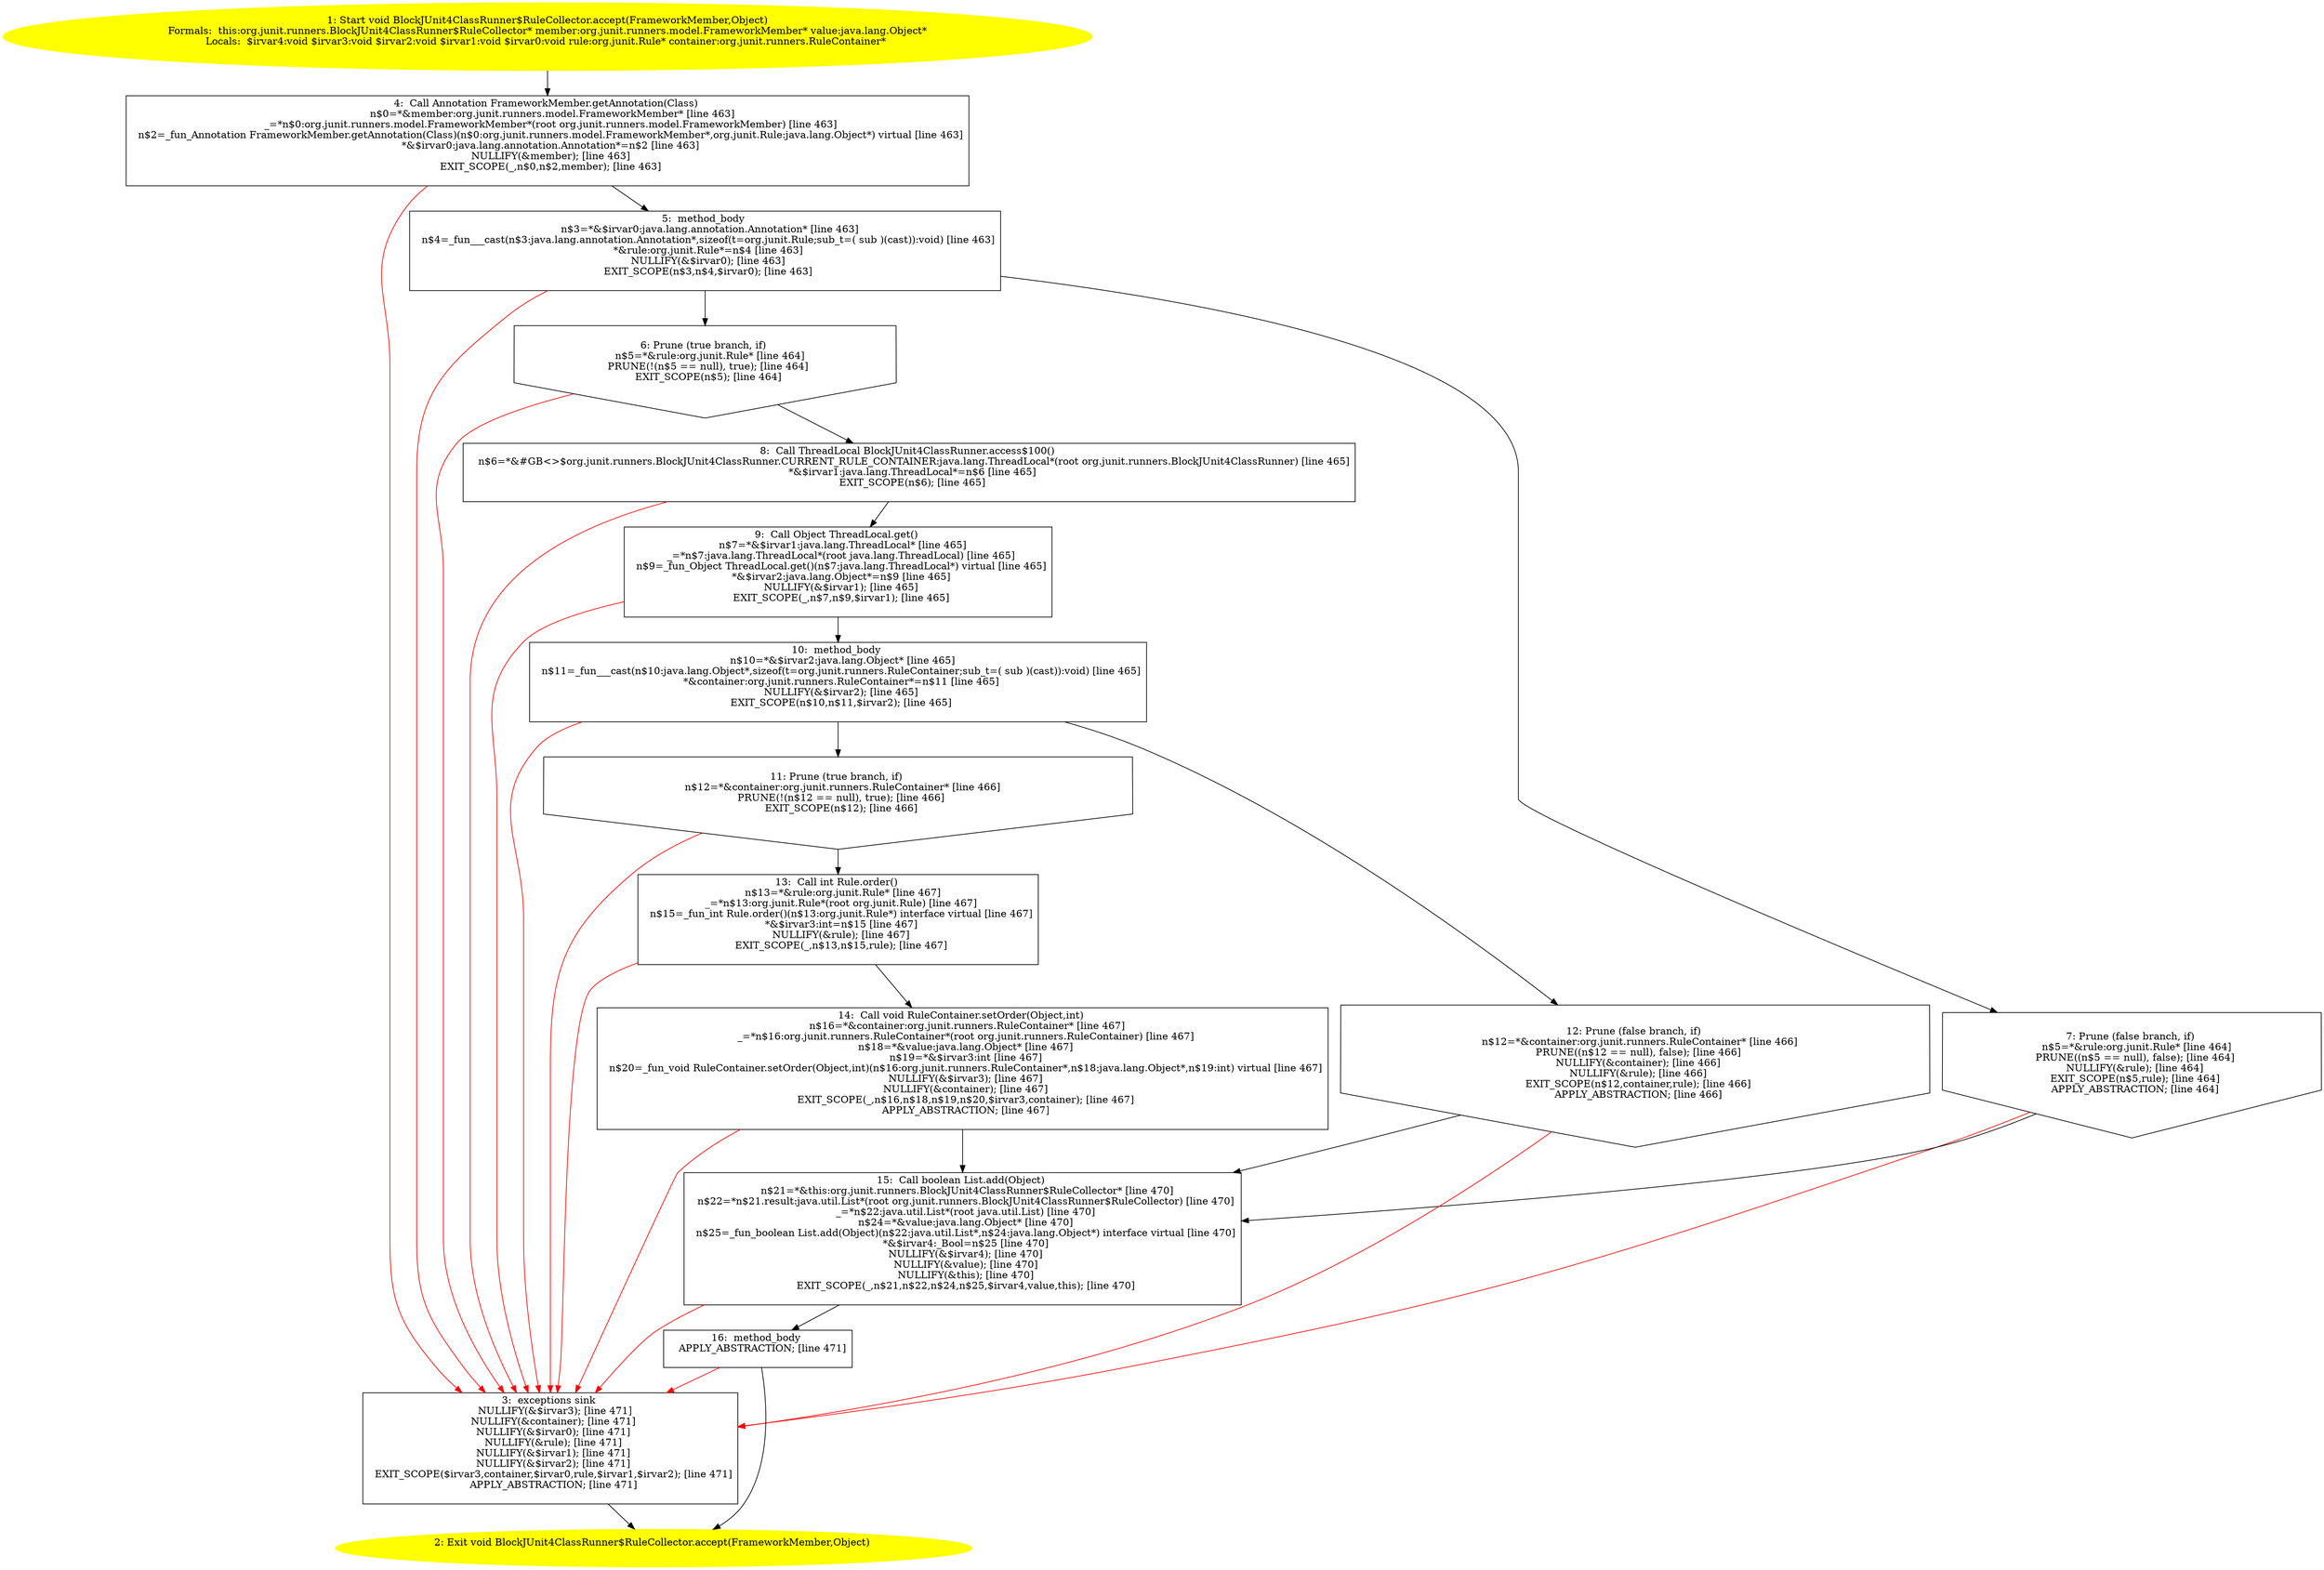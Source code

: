 /* @generated */
digraph cfg {
"org.junit.runners.BlockJUnit4ClassRunner$RuleCollector.accept(org.junit.runners.model.FrameworkMembe.4b040c3aa0530231be59537b0ecf137d_1" [label="1: Start void BlockJUnit4ClassRunner$RuleCollector.accept(FrameworkMember,Object)\nFormals:  this:org.junit.runners.BlockJUnit4ClassRunner$RuleCollector* member:org.junit.runners.model.FrameworkMember* value:java.lang.Object*\nLocals:  $irvar4:void $irvar3:void $irvar2:void $irvar1:void $irvar0:void rule:org.junit.Rule* container:org.junit.runners.RuleContainer* \n  " color=yellow style=filled]
	

	 "org.junit.runners.BlockJUnit4ClassRunner$RuleCollector.accept(org.junit.runners.model.FrameworkMembe.4b040c3aa0530231be59537b0ecf137d_1" -> "org.junit.runners.BlockJUnit4ClassRunner$RuleCollector.accept(org.junit.runners.model.FrameworkMembe.4b040c3aa0530231be59537b0ecf137d_4" ;
"org.junit.runners.BlockJUnit4ClassRunner$RuleCollector.accept(org.junit.runners.model.FrameworkMembe.4b040c3aa0530231be59537b0ecf137d_2" [label="2: Exit void BlockJUnit4ClassRunner$RuleCollector.accept(FrameworkMember,Object) \n  " color=yellow style=filled]
	

"org.junit.runners.BlockJUnit4ClassRunner$RuleCollector.accept(org.junit.runners.model.FrameworkMembe.4b040c3aa0530231be59537b0ecf137d_3" [label="3:  exceptions sink \n   NULLIFY(&$irvar3); [line 471]\n  NULLIFY(&container); [line 471]\n  NULLIFY(&$irvar0); [line 471]\n  NULLIFY(&rule); [line 471]\n  NULLIFY(&$irvar1); [line 471]\n  NULLIFY(&$irvar2); [line 471]\n  EXIT_SCOPE($irvar3,container,$irvar0,rule,$irvar1,$irvar2); [line 471]\n  APPLY_ABSTRACTION; [line 471]\n " shape="box"]
	

	 "org.junit.runners.BlockJUnit4ClassRunner$RuleCollector.accept(org.junit.runners.model.FrameworkMembe.4b040c3aa0530231be59537b0ecf137d_3" -> "org.junit.runners.BlockJUnit4ClassRunner$RuleCollector.accept(org.junit.runners.model.FrameworkMembe.4b040c3aa0530231be59537b0ecf137d_2" ;
"org.junit.runners.BlockJUnit4ClassRunner$RuleCollector.accept(org.junit.runners.model.FrameworkMembe.4b040c3aa0530231be59537b0ecf137d_4" [label="4:  Call Annotation FrameworkMember.getAnnotation(Class) \n   n$0=*&member:org.junit.runners.model.FrameworkMember* [line 463]\n  _=*n$0:org.junit.runners.model.FrameworkMember*(root org.junit.runners.model.FrameworkMember) [line 463]\n  n$2=_fun_Annotation FrameworkMember.getAnnotation(Class)(n$0:org.junit.runners.model.FrameworkMember*,org.junit.Rule:java.lang.Object*) virtual [line 463]\n  *&$irvar0:java.lang.annotation.Annotation*=n$2 [line 463]\n  NULLIFY(&member); [line 463]\n  EXIT_SCOPE(_,n$0,n$2,member); [line 463]\n " shape="box"]
	

	 "org.junit.runners.BlockJUnit4ClassRunner$RuleCollector.accept(org.junit.runners.model.FrameworkMembe.4b040c3aa0530231be59537b0ecf137d_4" -> "org.junit.runners.BlockJUnit4ClassRunner$RuleCollector.accept(org.junit.runners.model.FrameworkMembe.4b040c3aa0530231be59537b0ecf137d_5" ;
	 "org.junit.runners.BlockJUnit4ClassRunner$RuleCollector.accept(org.junit.runners.model.FrameworkMembe.4b040c3aa0530231be59537b0ecf137d_4" -> "org.junit.runners.BlockJUnit4ClassRunner$RuleCollector.accept(org.junit.runners.model.FrameworkMembe.4b040c3aa0530231be59537b0ecf137d_3" [color="red" ];
"org.junit.runners.BlockJUnit4ClassRunner$RuleCollector.accept(org.junit.runners.model.FrameworkMembe.4b040c3aa0530231be59537b0ecf137d_5" [label="5:  method_body \n   n$3=*&$irvar0:java.lang.annotation.Annotation* [line 463]\n  n$4=_fun___cast(n$3:java.lang.annotation.Annotation*,sizeof(t=org.junit.Rule;sub_t=( sub )(cast)):void) [line 463]\n  *&rule:org.junit.Rule*=n$4 [line 463]\n  NULLIFY(&$irvar0); [line 463]\n  EXIT_SCOPE(n$3,n$4,$irvar0); [line 463]\n " shape="box"]
	

	 "org.junit.runners.BlockJUnit4ClassRunner$RuleCollector.accept(org.junit.runners.model.FrameworkMembe.4b040c3aa0530231be59537b0ecf137d_5" -> "org.junit.runners.BlockJUnit4ClassRunner$RuleCollector.accept(org.junit.runners.model.FrameworkMembe.4b040c3aa0530231be59537b0ecf137d_6" ;
	 "org.junit.runners.BlockJUnit4ClassRunner$RuleCollector.accept(org.junit.runners.model.FrameworkMembe.4b040c3aa0530231be59537b0ecf137d_5" -> "org.junit.runners.BlockJUnit4ClassRunner$RuleCollector.accept(org.junit.runners.model.FrameworkMembe.4b040c3aa0530231be59537b0ecf137d_7" ;
	 "org.junit.runners.BlockJUnit4ClassRunner$RuleCollector.accept(org.junit.runners.model.FrameworkMembe.4b040c3aa0530231be59537b0ecf137d_5" -> "org.junit.runners.BlockJUnit4ClassRunner$RuleCollector.accept(org.junit.runners.model.FrameworkMembe.4b040c3aa0530231be59537b0ecf137d_3" [color="red" ];
"org.junit.runners.BlockJUnit4ClassRunner$RuleCollector.accept(org.junit.runners.model.FrameworkMembe.4b040c3aa0530231be59537b0ecf137d_6" [label="6: Prune (true branch, if) \n   n$5=*&rule:org.junit.Rule* [line 464]\n  PRUNE(!(n$5 == null), true); [line 464]\n  EXIT_SCOPE(n$5); [line 464]\n " shape="invhouse"]
	

	 "org.junit.runners.BlockJUnit4ClassRunner$RuleCollector.accept(org.junit.runners.model.FrameworkMembe.4b040c3aa0530231be59537b0ecf137d_6" -> "org.junit.runners.BlockJUnit4ClassRunner$RuleCollector.accept(org.junit.runners.model.FrameworkMembe.4b040c3aa0530231be59537b0ecf137d_8" ;
	 "org.junit.runners.BlockJUnit4ClassRunner$RuleCollector.accept(org.junit.runners.model.FrameworkMembe.4b040c3aa0530231be59537b0ecf137d_6" -> "org.junit.runners.BlockJUnit4ClassRunner$RuleCollector.accept(org.junit.runners.model.FrameworkMembe.4b040c3aa0530231be59537b0ecf137d_3" [color="red" ];
"org.junit.runners.BlockJUnit4ClassRunner$RuleCollector.accept(org.junit.runners.model.FrameworkMembe.4b040c3aa0530231be59537b0ecf137d_7" [label="7: Prune (false branch, if) \n   n$5=*&rule:org.junit.Rule* [line 464]\n  PRUNE((n$5 == null), false); [line 464]\n  NULLIFY(&rule); [line 464]\n  EXIT_SCOPE(n$5,rule); [line 464]\n  APPLY_ABSTRACTION; [line 464]\n " shape="invhouse"]
	

	 "org.junit.runners.BlockJUnit4ClassRunner$RuleCollector.accept(org.junit.runners.model.FrameworkMembe.4b040c3aa0530231be59537b0ecf137d_7" -> "org.junit.runners.BlockJUnit4ClassRunner$RuleCollector.accept(org.junit.runners.model.FrameworkMembe.4b040c3aa0530231be59537b0ecf137d_15" ;
	 "org.junit.runners.BlockJUnit4ClassRunner$RuleCollector.accept(org.junit.runners.model.FrameworkMembe.4b040c3aa0530231be59537b0ecf137d_7" -> "org.junit.runners.BlockJUnit4ClassRunner$RuleCollector.accept(org.junit.runners.model.FrameworkMembe.4b040c3aa0530231be59537b0ecf137d_3" [color="red" ];
"org.junit.runners.BlockJUnit4ClassRunner$RuleCollector.accept(org.junit.runners.model.FrameworkMembe.4b040c3aa0530231be59537b0ecf137d_8" [label="8:  Call ThreadLocal BlockJUnit4ClassRunner.access$100() \n   n$6=*&#GB<>$org.junit.runners.BlockJUnit4ClassRunner.CURRENT_RULE_CONTAINER:java.lang.ThreadLocal*(root org.junit.runners.BlockJUnit4ClassRunner) [line 465]\n  *&$irvar1:java.lang.ThreadLocal*=n$6 [line 465]\n  EXIT_SCOPE(n$6); [line 465]\n " shape="box"]
	

	 "org.junit.runners.BlockJUnit4ClassRunner$RuleCollector.accept(org.junit.runners.model.FrameworkMembe.4b040c3aa0530231be59537b0ecf137d_8" -> "org.junit.runners.BlockJUnit4ClassRunner$RuleCollector.accept(org.junit.runners.model.FrameworkMembe.4b040c3aa0530231be59537b0ecf137d_9" ;
	 "org.junit.runners.BlockJUnit4ClassRunner$RuleCollector.accept(org.junit.runners.model.FrameworkMembe.4b040c3aa0530231be59537b0ecf137d_8" -> "org.junit.runners.BlockJUnit4ClassRunner$RuleCollector.accept(org.junit.runners.model.FrameworkMembe.4b040c3aa0530231be59537b0ecf137d_3" [color="red" ];
"org.junit.runners.BlockJUnit4ClassRunner$RuleCollector.accept(org.junit.runners.model.FrameworkMembe.4b040c3aa0530231be59537b0ecf137d_9" [label="9:  Call Object ThreadLocal.get() \n   n$7=*&$irvar1:java.lang.ThreadLocal* [line 465]\n  _=*n$7:java.lang.ThreadLocal*(root java.lang.ThreadLocal) [line 465]\n  n$9=_fun_Object ThreadLocal.get()(n$7:java.lang.ThreadLocal*) virtual [line 465]\n  *&$irvar2:java.lang.Object*=n$9 [line 465]\n  NULLIFY(&$irvar1); [line 465]\n  EXIT_SCOPE(_,n$7,n$9,$irvar1); [line 465]\n " shape="box"]
	

	 "org.junit.runners.BlockJUnit4ClassRunner$RuleCollector.accept(org.junit.runners.model.FrameworkMembe.4b040c3aa0530231be59537b0ecf137d_9" -> "org.junit.runners.BlockJUnit4ClassRunner$RuleCollector.accept(org.junit.runners.model.FrameworkMembe.4b040c3aa0530231be59537b0ecf137d_10" ;
	 "org.junit.runners.BlockJUnit4ClassRunner$RuleCollector.accept(org.junit.runners.model.FrameworkMembe.4b040c3aa0530231be59537b0ecf137d_9" -> "org.junit.runners.BlockJUnit4ClassRunner$RuleCollector.accept(org.junit.runners.model.FrameworkMembe.4b040c3aa0530231be59537b0ecf137d_3" [color="red" ];
"org.junit.runners.BlockJUnit4ClassRunner$RuleCollector.accept(org.junit.runners.model.FrameworkMembe.4b040c3aa0530231be59537b0ecf137d_10" [label="10:  method_body \n   n$10=*&$irvar2:java.lang.Object* [line 465]\n  n$11=_fun___cast(n$10:java.lang.Object*,sizeof(t=org.junit.runners.RuleContainer;sub_t=( sub )(cast)):void) [line 465]\n  *&container:org.junit.runners.RuleContainer*=n$11 [line 465]\n  NULLIFY(&$irvar2); [line 465]\n  EXIT_SCOPE(n$10,n$11,$irvar2); [line 465]\n " shape="box"]
	

	 "org.junit.runners.BlockJUnit4ClassRunner$RuleCollector.accept(org.junit.runners.model.FrameworkMembe.4b040c3aa0530231be59537b0ecf137d_10" -> "org.junit.runners.BlockJUnit4ClassRunner$RuleCollector.accept(org.junit.runners.model.FrameworkMembe.4b040c3aa0530231be59537b0ecf137d_11" ;
	 "org.junit.runners.BlockJUnit4ClassRunner$RuleCollector.accept(org.junit.runners.model.FrameworkMembe.4b040c3aa0530231be59537b0ecf137d_10" -> "org.junit.runners.BlockJUnit4ClassRunner$RuleCollector.accept(org.junit.runners.model.FrameworkMembe.4b040c3aa0530231be59537b0ecf137d_12" ;
	 "org.junit.runners.BlockJUnit4ClassRunner$RuleCollector.accept(org.junit.runners.model.FrameworkMembe.4b040c3aa0530231be59537b0ecf137d_10" -> "org.junit.runners.BlockJUnit4ClassRunner$RuleCollector.accept(org.junit.runners.model.FrameworkMembe.4b040c3aa0530231be59537b0ecf137d_3" [color="red" ];
"org.junit.runners.BlockJUnit4ClassRunner$RuleCollector.accept(org.junit.runners.model.FrameworkMembe.4b040c3aa0530231be59537b0ecf137d_11" [label="11: Prune (true branch, if) \n   n$12=*&container:org.junit.runners.RuleContainer* [line 466]\n  PRUNE(!(n$12 == null), true); [line 466]\n  EXIT_SCOPE(n$12); [line 466]\n " shape="invhouse"]
	

	 "org.junit.runners.BlockJUnit4ClassRunner$RuleCollector.accept(org.junit.runners.model.FrameworkMembe.4b040c3aa0530231be59537b0ecf137d_11" -> "org.junit.runners.BlockJUnit4ClassRunner$RuleCollector.accept(org.junit.runners.model.FrameworkMembe.4b040c3aa0530231be59537b0ecf137d_13" ;
	 "org.junit.runners.BlockJUnit4ClassRunner$RuleCollector.accept(org.junit.runners.model.FrameworkMembe.4b040c3aa0530231be59537b0ecf137d_11" -> "org.junit.runners.BlockJUnit4ClassRunner$RuleCollector.accept(org.junit.runners.model.FrameworkMembe.4b040c3aa0530231be59537b0ecf137d_3" [color="red" ];
"org.junit.runners.BlockJUnit4ClassRunner$RuleCollector.accept(org.junit.runners.model.FrameworkMembe.4b040c3aa0530231be59537b0ecf137d_12" [label="12: Prune (false branch, if) \n   n$12=*&container:org.junit.runners.RuleContainer* [line 466]\n  PRUNE((n$12 == null), false); [line 466]\n  NULLIFY(&container); [line 466]\n  NULLIFY(&rule); [line 466]\n  EXIT_SCOPE(n$12,container,rule); [line 466]\n  APPLY_ABSTRACTION; [line 466]\n " shape="invhouse"]
	

	 "org.junit.runners.BlockJUnit4ClassRunner$RuleCollector.accept(org.junit.runners.model.FrameworkMembe.4b040c3aa0530231be59537b0ecf137d_12" -> "org.junit.runners.BlockJUnit4ClassRunner$RuleCollector.accept(org.junit.runners.model.FrameworkMembe.4b040c3aa0530231be59537b0ecf137d_15" ;
	 "org.junit.runners.BlockJUnit4ClassRunner$RuleCollector.accept(org.junit.runners.model.FrameworkMembe.4b040c3aa0530231be59537b0ecf137d_12" -> "org.junit.runners.BlockJUnit4ClassRunner$RuleCollector.accept(org.junit.runners.model.FrameworkMembe.4b040c3aa0530231be59537b0ecf137d_3" [color="red" ];
"org.junit.runners.BlockJUnit4ClassRunner$RuleCollector.accept(org.junit.runners.model.FrameworkMembe.4b040c3aa0530231be59537b0ecf137d_13" [label="13:  Call int Rule.order() \n   n$13=*&rule:org.junit.Rule* [line 467]\n  _=*n$13:org.junit.Rule*(root org.junit.Rule) [line 467]\n  n$15=_fun_int Rule.order()(n$13:org.junit.Rule*) interface virtual [line 467]\n  *&$irvar3:int=n$15 [line 467]\n  NULLIFY(&rule); [line 467]\n  EXIT_SCOPE(_,n$13,n$15,rule); [line 467]\n " shape="box"]
	

	 "org.junit.runners.BlockJUnit4ClassRunner$RuleCollector.accept(org.junit.runners.model.FrameworkMembe.4b040c3aa0530231be59537b0ecf137d_13" -> "org.junit.runners.BlockJUnit4ClassRunner$RuleCollector.accept(org.junit.runners.model.FrameworkMembe.4b040c3aa0530231be59537b0ecf137d_14" ;
	 "org.junit.runners.BlockJUnit4ClassRunner$RuleCollector.accept(org.junit.runners.model.FrameworkMembe.4b040c3aa0530231be59537b0ecf137d_13" -> "org.junit.runners.BlockJUnit4ClassRunner$RuleCollector.accept(org.junit.runners.model.FrameworkMembe.4b040c3aa0530231be59537b0ecf137d_3" [color="red" ];
"org.junit.runners.BlockJUnit4ClassRunner$RuleCollector.accept(org.junit.runners.model.FrameworkMembe.4b040c3aa0530231be59537b0ecf137d_14" [label="14:  Call void RuleContainer.setOrder(Object,int) \n   n$16=*&container:org.junit.runners.RuleContainer* [line 467]\n  _=*n$16:org.junit.runners.RuleContainer*(root org.junit.runners.RuleContainer) [line 467]\n  n$18=*&value:java.lang.Object* [line 467]\n  n$19=*&$irvar3:int [line 467]\n  n$20=_fun_void RuleContainer.setOrder(Object,int)(n$16:org.junit.runners.RuleContainer*,n$18:java.lang.Object*,n$19:int) virtual [line 467]\n  NULLIFY(&$irvar3); [line 467]\n  NULLIFY(&container); [line 467]\n  EXIT_SCOPE(_,n$16,n$18,n$19,n$20,$irvar3,container); [line 467]\n  APPLY_ABSTRACTION; [line 467]\n " shape="box"]
	

	 "org.junit.runners.BlockJUnit4ClassRunner$RuleCollector.accept(org.junit.runners.model.FrameworkMembe.4b040c3aa0530231be59537b0ecf137d_14" -> "org.junit.runners.BlockJUnit4ClassRunner$RuleCollector.accept(org.junit.runners.model.FrameworkMembe.4b040c3aa0530231be59537b0ecf137d_15" ;
	 "org.junit.runners.BlockJUnit4ClassRunner$RuleCollector.accept(org.junit.runners.model.FrameworkMembe.4b040c3aa0530231be59537b0ecf137d_14" -> "org.junit.runners.BlockJUnit4ClassRunner$RuleCollector.accept(org.junit.runners.model.FrameworkMembe.4b040c3aa0530231be59537b0ecf137d_3" [color="red" ];
"org.junit.runners.BlockJUnit4ClassRunner$RuleCollector.accept(org.junit.runners.model.FrameworkMembe.4b040c3aa0530231be59537b0ecf137d_15" [label="15:  Call boolean List.add(Object) \n   n$21=*&this:org.junit.runners.BlockJUnit4ClassRunner$RuleCollector* [line 470]\n  n$22=*n$21.result:java.util.List*(root org.junit.runners.BlockJUnit4ClassRunner$RuleCollector) [line 470]\n  _=*n$22:java.util.List*(root java.util.List) [line 470]\n  n$24=*&value:java.lang.Object* [line 470]\n  n$25=_fun_boolean List.add(Object)(n$22:java.util.List*,n$24:java.lang.Object*) interface virtual [line 470]\n  *&$irvar4:_Bool=n$25 [line 470]\n  NULLIFY(&$irvar4); [line 470]\n  NULLIFY(&value); [line 470]\n  NULLIFY(&this); [line 470]\n  EXIT_SCOPE(_,n$21,n$22,n$24,n$25,$irvar4,value,this); [line 470]\n " shape="box"]
	

	 "org.junit.runners.BlockJUnit4ClassRunner$RuleCollector.accept(org.junit.runners.model.FrameworkMembe.4b040c3aa0530231be59537b0ecf137d_15" -> "org.junit.runners.BlockJUnit4ClassRunner$RuleCollector.accept(org.junit.runners.model.FrameworkMembe.4b040c3aa0530231be59537b0ecf137d_16" ;
	 "org.junit.runners.BlockJUnit4ClassRunner$RuleCollector.accept(org.junit.runners.model.FrameworkMembe.4b040c3aa0530231be59537b0ecf137d_15" -> "org.junit.runners.BlockJUnit4ClassRunner$RuleCollector.accept(org.junit.runners.model.FrameworkMembe.4b040c3aa0530231be59537b0ecf137d_3" [color="red" ];
"org.junit.runners.BlockJUnit4ClassRunner$RuleCollector.accept(org.junit.runners.model.FrameworkMembe.4b040c3aa0530231be59537b0ecf137d_16" [label="16:  method_body \n   APPLY_ABSTRACTION; [line 471]\n " shape="box"]
	

	 "org.junit.runners.BlockJUnit4ClassRunner$RuleCollector.accept(org.junit.runners.model.FrameworkMembe.4b040c3aa0530231be59537b0ecf137d_16" -> "org.junit.runners.BlockJUnit4ClassRunner$RuleCollector.accept(org.junit.runners.model.FrameworkMembe.4b040c3aa0530231be59537b0ecf137d_2" ;
	 "org.junit.runners.BlockJUnit4ClassRunner$RuleCollector.accept(org.junit.runners.model.FrameworkMembe.4b040c3aa0530231be59537b0ecf137d_16" -> "org.junit.runners.BlockJUnit4ClassRunner$RuleCollector.accept(org.junit.runners.model.FrameworkMembe.4b040c3aa0530231be59537b0ecf137d_3" [color="red" ];
}
